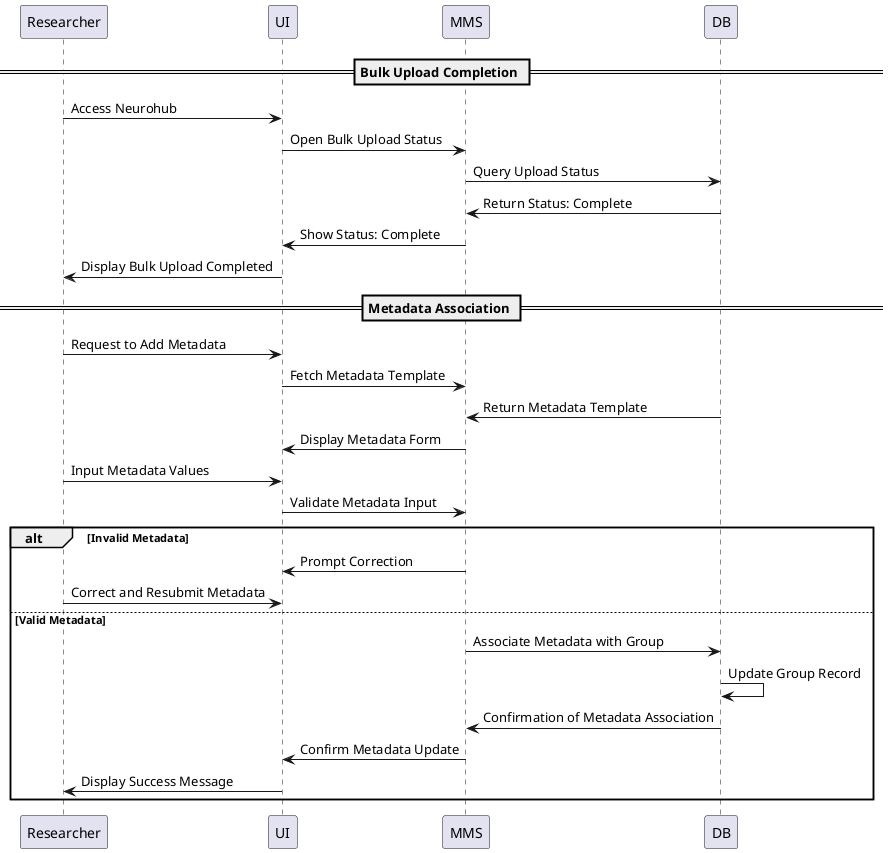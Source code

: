 @startuml
participant Researcher as res
participant "UI" as ui
participant "MMS" as mms
participant "DB" as db

== Bulk Upload Completion ==
res -> ui: Access Neurohub
ui -> mms: Open Bulk Upload Status
mms -> db: Query Upload Status
db -> mms: Return Status: Complete
mms -> ui: Show Status: Complete
ui -> res: Display Bulk Upload Completed

== Metadata Association ==
res -> ui: Request to Add Metadata
ui -> mms: Fetch Metadata Template
db -> mms: Return Metadata Template
mms -> ui: Display Metadata Form
res -> ui: Input Metadata Values
ui -> mms: Validate Metadata Input
alt Invalid Metadata
    mms -> ui: Prompt Correction
    res -> ui: Correct and Resubmit Metadata
else Valid Metadata
    mms -> db: Associate Metadata with Group
    db -> db: Update Group Record
    db -> mms: Confirmation of Metadata Association
    mms -> ui: Confirm Metadata Update
    ui -> res: Display Success Message
end

@enduml